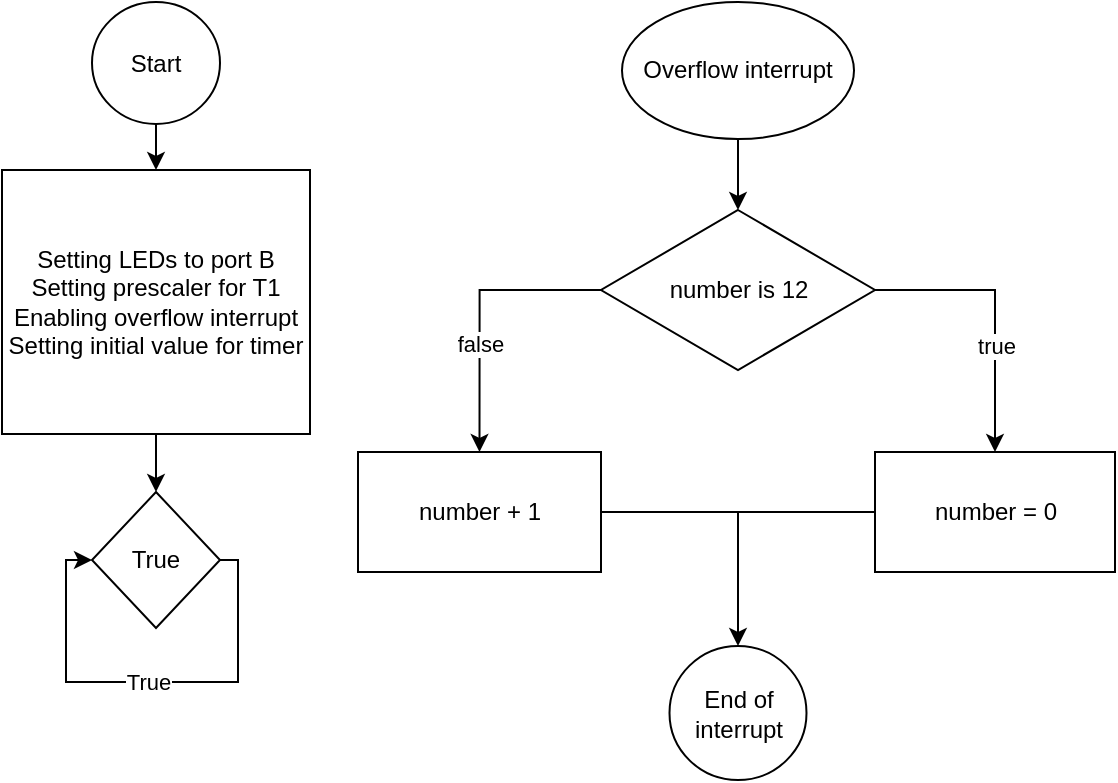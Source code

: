 <mxfile version="21.2.2" type="device">
  <diagram name="Page-1" id="z7WJaiOR1cjv8YTHbkdE">
    <mxGraphModel dx="1329" dy="695" grid="0" gridSize="10" guides="1" tooltips="1" connect="1" arrows="1" fold="1" page="1" pageScale="1" pageWidth="827" pageHeight="1169" math="0" shadow="0">
      <root>
        <mxCell id="0" />
        <mxCell id="1" parent="0" />
        <mxCell id="uMw0DW2n4FrdPq_b7g8m-3" value="" style="edgeStyle=orthogonalEdgeStyle;rounded=0;orthogonalLoop=1;jettySize=auto;html=1;" edge="1" parent="1" source="uMw0DW2n4FrdPq_b7g8m-1" target="uMw0DW2n4FrdPq_b7g8m-2">
          <mxGeometry relative="1" as="geometry" />
        </mxCell>
        <mxCell id="uMw0DW2n4FrdPq_b7g8m-1" value="Start" style="ellipse;whiteSpace=wrap;html=1;" vertex="1" parent="1">
          <mxGeometry x="118" y="102" width="64" height="61" as="geometry" />
        </mxCell>
        <mxCell id="uMw0DW2n4FrdPq_b7g8m-5" value="" style="edgeStyle=orthogonalEdgeStyle;rounded=0;orthogonalLoop=1;jettySize=auto;html=1;" edge="1" parent="1" source="uMw0DW2n4FrdPq_b7g8m-2" target="uMw0DW2n4FrdPq_b7g8m-4">
          <mxGeometry relative="1" as="geometry" />
        </mxCell>
        <mxCell id="uMw0DW2n4FrdPq_b7g8m-2" value="Setting LEDs to port B&lt;br&gt;Setting prescaler for T1&lt;br&gt;Enabling overflow interrupt&lt;br&gt;Setting initial value for timer" style="rounded=0;whiteSpace=wrap;html=1;" vertex="1" parent="1">
          <mxGeometry x="73" y="186" width="154" height="132" as="geometry" />
        </mxCell>
        <mxCell id="uMw0DW2n4FrdPq_b7g8m-6" value="True" style="edgeStyle=orthogonalEdgeStyle;rounded=0;orthogonalLoop=1;jettySize=auto;html=1;entryX=0;entryY=0.5;entryDx=0;entryDy=0;" edge="1" parent="1" source="uMw0DW2n4FrdPq_b7g8m-4" target="uMw0DW2n4FrdPq_b7g8m-4">
          <mxGeometry relative="1" as="geometry">
            <mxPoint x="86" y="450" as="targetPoint" />
            <Array as="points">
              <mxPoint x="191" y="381" />
              <mxPoint x="191" y="442" />
              <mxPoint x="105" y="442" />
              <mxPoint x="105" y="381" />
            </Array>
          </mxGeometry>
        </mxCell>
        <mxCell id="uMw0DW2n4FrdPq_b7g8m-4" value="True" style="rhombus;whiteSpace=wrap;html=1;" vertex="1" parent="1">
          <mxGeometry x="118" y="347" width="64" height="68" as="geometry" />
        </mxCell>
        <mxCell id="uMw0DW2n4FrdPq_b7g8m-14" style="edgeStyle=orthogonalEdgeStyle;rounded=0;orthogonalLoop=1;jettySize=auto;html=1;entryX=0.5;entryY=0;entryDx=0;entryDy=0;" edge="1" parent="1" source="uMw0DW2n4FrdPq_b7g8m-8" target="uMw0DW2n4FrdPq_b7g8m-9">
          <mxGeometry relative="1" as="geometry" />
        </mxCell>
        <mxCell id="uMw0DW2n4FrdPq_b7g8m-8" value="Overflow interrupt" style="ellipse;whiteSpace=wrap;html=1;" vertex="1" parent="1">
          <mxGeometry x="383" y="102" width="116" height="68.5" as="geometry" />
        </mxCell>
        <mxCell id="uMw0DW2n4FrdPq_b7g8m-13" value="true" style="edgeStyle=orthogonalEdgeStyle;rounded=0;orthogonalLoop=1;jettySize=auto;html=1;entryX=0.5;entryY=0;entryDx=0;entryDy=0;" edge="1" parent="1" source="uMw0DW2n4FrdPq_b7g8m-9" target="uMw0DW2n4FrdPq_b7g8m-10">
          <mxGeometry x="0.248" relative="1" as="geometry">
            <Array as="points">
              <mxPoint x="570" y="246" />
            </Array>
            <mxPoint as="offset" />
          </mxGeometry>
        </mxCell>
        <mxCell id="uMw0DW2n4FrdPq_b7g8m-15" value="false" style="edgeStyle=orthogonalEdgeStyle;rounded=0;orthogonalLoop=1;jettySize=auto;html=1;entryX=0.5;entryY=0;entryDx=0;entryDy=0;" edge="1" parent="1" source="uMw0DW2n4FrdPq_b7g8m-9" target="uMw0DW2n4FrdPq_b7g8m-11">
          <mxGeometry x="0.238" relative="1" as="geometry">
            <Array as="points">
              <mxPoint x="312" y="246" />
            </Array>
            <mxPoint as="offset" />
          </mxGeometry>
        </mxCell>
        <mxCell id="uMw0DW2n4FrdPq_b7g8m-9" value="number is 12" style="rhombus;whiteSpace=wrap;html=1;" vertex="1" parent="1">
          <mxGeometry x="372.5" y="206" width="137" height="80" as="geometry" />
        </mxCell>
        <mxCell id="uMw0DW2n4FrdPq_b7g8m-20" style="edgeStyle=orthogonalEdgeStyle;rounded=0;orthogonalLoop=1;jettySize=auto;html=1;endArrow=none;endFill=0;" edge="1" parent="1" source="uMw0DW2n4FrdPq_b7g8m-10">
          <mxGeometry relative="1" as="geometry">
            <mxPoint x="433.667" y="357" as="targetPoint" />
          </mxGeometry>
        </mxCell>
        <mxCell id="uMw0DW2n4FrdPq_b7g8m-10" value="number = 0" style="rounded=0;whiteSpace=wrap;html=1;" vertex="1" parent="1">
          <mxGeometry x="509.5" y="327" width="120" height="60" as="geometry" />
        </mxCell>
        <mxCell id="uMw0DW2n4FrdPq_b7g8m-18" style="edgeStyle=orthogonalEdgeStyle;rounded=0;orthogonalLoop=1;jettySize=auto;html=1;entryX=0.5;entryY=0;entryDx=0;entryDy=0;" edge="1" parent="1" source="uMw0DW2n4FrdPq_b7g8m-11" target="uMw0DW2n4FrdPq_b7g8m-17">
          <mxGeometry relative="1" as="geometry" />
        </mxCell>
        <mxCell id="uMw0DW2n4FrdPq_b7g8m-11" value="number + 1" style="rounded=0;whiteSpace=wrap;html=1;" vertex="1" parent="1">
          <mxGeometry x="251" y="327" width="121.5" height="60" as="geometry" />
        </mxCell>
        <mxCell id="uMw0DW2n4FrdPq_b7g8m-17" value="End of&lt;br&gt;interrupt" style="ellipse;whiteSpace=wrap;html=1;" vertex="1" parent="1">
          <mxGeometry x="406.75" y="424" width="68.5" height="67" as="geometry" />
        </mxCell>
      </root>
    </mxGraphModel>
  </diagram>
</mxfile>
